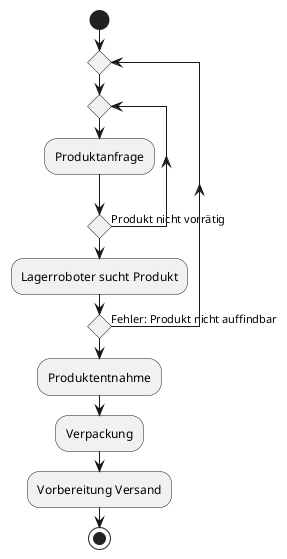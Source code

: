 @startuml

start
    repeat
        repeat
            :Produktanfrage;
        repeat while () is (Produkt nicht vorrätig)
        :Lagerroboter sucht Produkt;
    repeat while () is (Fehler: Produkt nicht auffindbar)
    :Produktentnahme;
    :Verpackung;
    :Vorbereitung Versand;
stop

@enduml